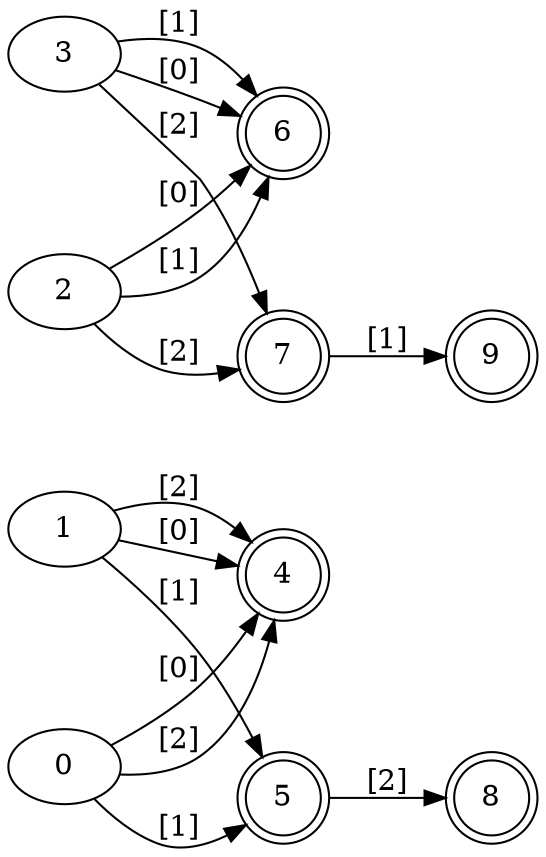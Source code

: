 digraph DFA {
rankdir = LR
4 [shape = doublecircle]
5 [shape = doublecircle]
6 [shape = doublecircle]
7 [shape = doublecircle]
8 [shape = doublecircle]
9 [shape = doublecircle]
0 -> 4 [label="[0]"]
0 -> 5 [label="[1]"]
0 -> 4 [label="[2]"]
1 -> 4 [label="[0]"]
1 -> 5 [label="[1]"]
1 -> 4 [label="[2]"]
2 -> 6 [label="[0]"]
2 -> 6 [label="[1]"]
2 -> 7 [label="[2]"]
3 -> 6 [label="[0]"]
3 -> 6 [label="[1]"]
3 -> 7 [label="[2]"]
5 -> 8 [label="[2]"]
7 -> 9 [label="[1]"]
}

